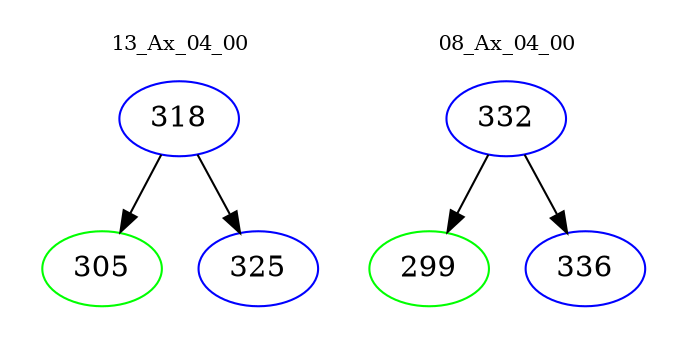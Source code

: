 digraph{
subgraph cluster_0 {
color = white
label = "13_Ax_04_00";
fontsize=10;
T0_318 [label="318", color="blue"]
T0_318 -> T0_305 [color="black"]
T0_305 [label="305", color="green"]
T0_318 -> T0_325 [color="black"]
T0_325 [label="325", color="blue"]
}
subgraph cluster_1 {
color = white
label = "08_Ax_04_00";
fontsize=10;
T1_332 [label="332", color="blue"]
T1_332 -> T1_299 [color="black"]
T1_299 [label="299", color="green"]
T1_332 -> T1_336 [color="black"]
T1_336 [label="336", color="blue"]
}
}
